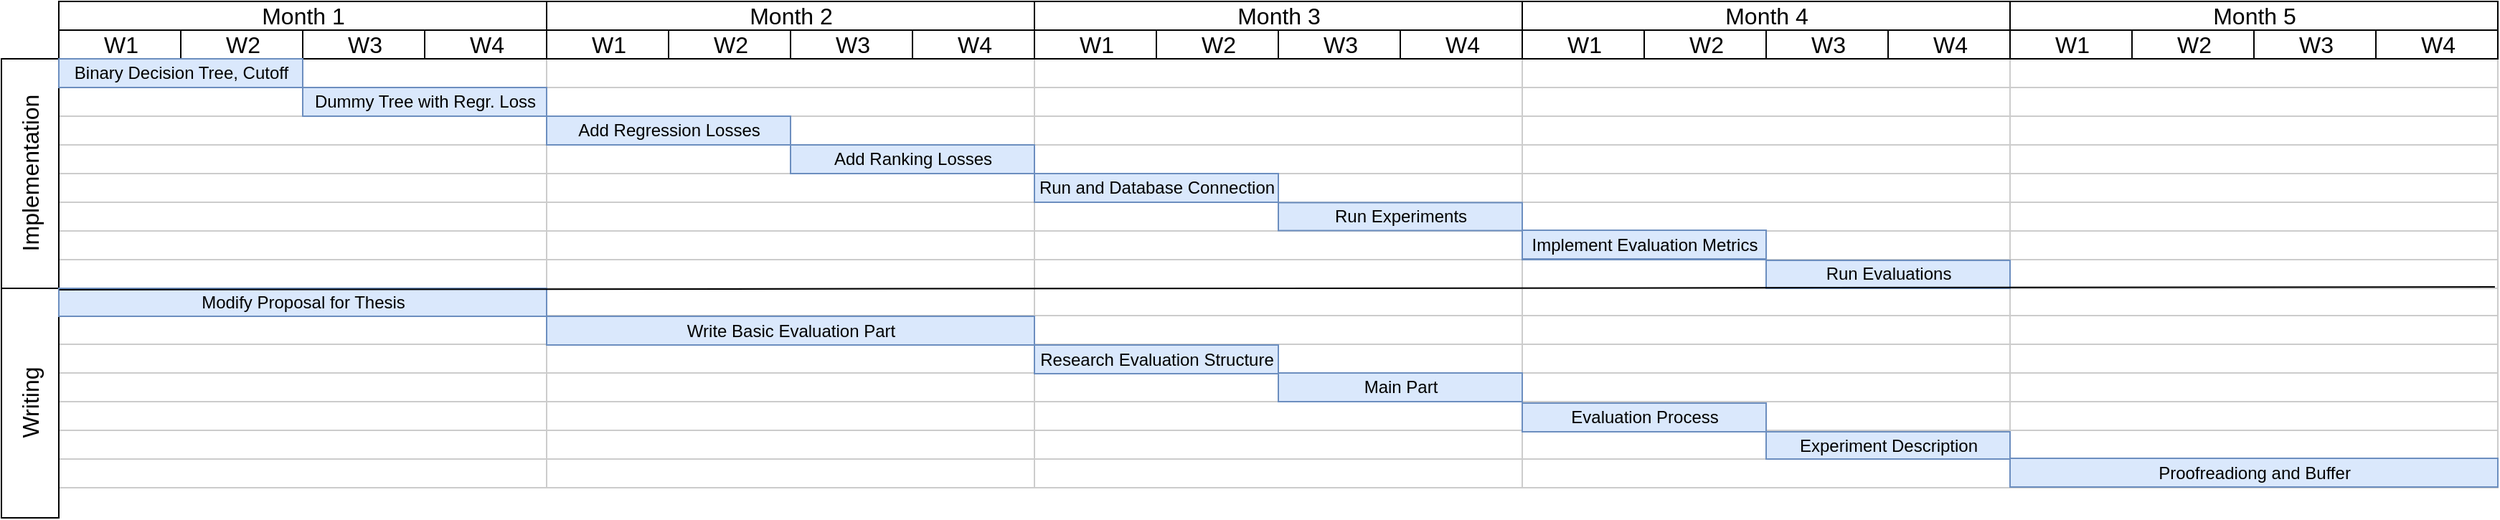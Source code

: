 <mxfile version="15.9.6" type="github">
  <diagram name="Page-1" id="2c4490ee-f0b8-94ab-5012-d5dc3445f7a3">
    <mxGraphModel dx="2062" dy="1154" grid="1" gridSize="10" guides="1" tooltips="1" connect="0" arrows="1" fold="1" page="1" pageScale="1.5" pageWidth="1169" pageHeight="826" background="none" math="0" shadow="0">
      <root>
        <mxCell id="0" style=";html=1;" />
        <mxCell id="1" style=";html=1;" parent="0" />
        <mxCell id="OITDRaYUlJs_esaPdnm7-157" value="Month 1" style="strokeWidth=1;fontStyle=0;html=1;fontSize=16;" vertex="1" parent="1">
          <mxGeometry x="40" y="440" width="340.0" height="20" as="geometry" />
        </mxCell>
        <mxCell id="OITDRaYUlJs_esaPdnm7-158" value="" style="align=left;strokeColor=#CCCCCC;html=1;" vertex="1" parent="1">
          <mxGeometry x="40" y="480" width="340.0" height="20" as="geometry" />
        </mxCell>
        <mxCell id="OITDRaYUlJs_esaPdnm7-159" value="" style="align=left;strokeColor=#CCCCCC;html=1;" vertex="1" parent="1">
          <mxGeometry x="40" y="500" width="340.0" height="20" as="geometry" />
        </mxCell>
        <mxCell id="OITDRaYUlJs_esaPdnm7-160" value="" style="align=left;strokeColor=#CCCCCC;html=1;" vertex="1" parent="1">
          <mxGeometry x="40" y="520" width="340.0" height="20" as="geometry" />
        </mxCell>
        <mxCell id="OITDRaYUlJs_esaPdnm7-161" value="" style="align=left;strokeColor=#CCCCCC;html=1;" vertex="1" parent="1">
          <mxGeometry x="40" y="540" width="340.0" height="20" as="geometry" />
        </mxCell>
        <mxCell id="OITDRaYUlJs_esaPdnm7-162" value="" style="align=left;strokeColor=#CCCCCC;html=1;" vertex="1" parent="1">
          <mxGeometry x="40" y="560" width="340.0" height="20" as="geometry" />
        </mxCell>
        <mxCell id="OITDRaYUlJs_esaPdnm7-163" value="" style="align=left;strokeColor=#CCCCCC;html=1;" vertex="1" parent="1">
          <mxGeometry x="40" y="580" width="340.0" height="20" as="geometry" />
        </mxCell>
        <mxCell id="OITDRaYUlJs_esaPdnm7-164" value="" style="align=left;strokeColor=#CCCCCC;html=1;" vertex="1" parent="1">
          <mxGeometry x="40" y="600" width="340.0" height="20" as="geometry" />
        </mxCell>
        <mxCell id="OITDRaYUlJs_esaPdnm7-165" value="" style="align=left;strokeColor=#CCCCCC;html=1;" vertex="1" parent="1">
          <mxGeometry x="40" y="620" width="340.0" height="20" as="geometry" />
        </mxCell>
        <mxCell id="OITDRaYUlJs_esaPdnm7-166" value="" style="align=left;strokeColor=#CCCCCC;html=1;" vertex="1" parent="1">
          <mxGeometry x="40" y="640" width="340.0" height="19" as="geometry" />
        </mxCell>
        <mxCell id="OITDRaYUlJs_esaPdnm7-167" value="" style="align=left;strokeColor=#CCCCCC;html=1;" vertex="1" parent="1">
          <mxGeometry x="40" y="659" width="340.0" height="20" as="geometry" />
        </mxCell>
        <mxCell id="OITDRaYUlJs_esaPdnm7-168" value="" style="align=left;strokeColor=#CCCCCC;html=1;" vertex="1" parent="1">
          <mxGeometry x="40" y="679" width="340.0" height="20" as="geometry" />
        </mxCell>
        <mxCell id="OITDRaYUlJs_esaPdnm7-169" value="" style="align=left;strokeColor=#CCCCCC;html=1;" vertex="1" parent="1">
          <mxGeometry x="40" y="699" width="340.0" height="20" as="geometry" />
        </mxCell>
        <mxCell id="OITDRaYUlJs_esaPdnm7-170" value="" style="align=left;strokeColor=#CCCCCC;html=1;" vertex="1" parent="1">
          <mxGeometry x="40" y="719" width="340.0" height="20" as="geometry" />
        </mxCell>
        <mxCell id="OITDRaYUlJs_esaPdnm7-171" value="" style="align=left;strokeColor=#CCCCCC;html=1;" vertex="1" parent="1">
          <mxGeometry x="40" y="739" width="340.0" height="20" as="geometry" />
        </mxCell>
        <mxCell id="OITDRaYUlJs_esaPdnm7-172" value="" style="align=left;strokeColor=#CCCCCC;html=1;" vertex="1" parent="1">
          <mxGeometry x="40" y="759" width="340.0" height="20" as="geometry" />
        </mxCell>
        <mxCell id="OITDRaYUlJs_esaPdnm7-174" value="W1" style="strokeWidth=1;fontStyle=0;html=1;fontSize=16;" vertex="1" parent="1">
          <mxGeometry x="40" y="460" width="85.0" height="20" as="geometry" />
        </mxCell>
        <mxCell id="OITDRaYUlJs_esaPdnm7-175" value="W2" style="strokeWidth=1;fontStyle=0;html=1;fontSize=16;" vertex="1" parent="1">
          <mxGeometry x="125" y="460" width="85.0" height="20" as="geometry" />
        </mxCell>
        <mxCell id="OITDRaYUlJs_esaPdnm7-176" value="W3" style="strokeWidth=1;fontStyle=0;html=1;fontSize=16;" vertex="1" parent="1">
          <mxGeometry x="210" y="460" width="85.0" height="20" as="geometry" />
        </mxCell>
        <mxCell id="OITDRaYUlJs_esaPdnm7-177" value="W4" style="strokeWidth=1;fontStyle=0;html=1;fontSize=16;" vertex="1" parent="1">
          <mxGeometry x="295" y="460" width="85.0" height="20" as="geometry" />
        </mxCell>
        <mxCell id="OITDRaYUlJs_esaPdnm7-135" value="Month 2" style="strokeWidth=1;fontStyle=0;html=1;fontSize=16;" vertex="1" parent="1">
          <mxGeometry x="380" y="440" width="340.0" height="20" as="geometry" />
        </mxCell>
        <mxCell id="OITDRaYUlJs_esaPdnm7-136" value="" style="align=left;strokeColor=#CCCCCC;html=1;" vertex="1" parent="1">
          <mxGeometry x="380" y="480" width="340.0" height="20" as="geometry" />
        </mxCell>
        <mxCell id="OITDRaYUlJs_esaPdnm7-137" value="" style="align=left;strokeColor=#CCCCCC;html=1;" vertex="1" parent="1">
          <mxGeometry x="380" y="500" width="340.0" height="20" as="geometry" />
        </mxCell>
        <mxCell id="OITDRaYUlJs_esaPdnm7-138" value="" style="align=left;strokeColor=#CCCCCC;html=1;" vertex="1" parent="1">
          <mxGeometry x="380" y="520" width="340.0" height="20" as="geometry" />
        </mxCell>
        <mxCell id="OITDRaYUlJs_esaPdnm7-139" value="" style="align=left;strokeColor=#CCCCCC;html=1;" vertex="1" parent="1">
          <mxGeometry x="380" y="540" width="340.0" height="20" as="geometry" />
        </mxCell>
        <mxCell id="OITDRaYUlJs_esaPdnm7-140" value="" style="align=left;strokeColor=#CCCCCC;html=1;" vertex="1" parent="1">
          <mxGeometry x="380" y="560" width="340.0" height="20" as="geometry" />
        </mxCell>
        <mxCell id="OITDRaYUlJs_esaPdnm7-141" value="" style="align=left;strokeColor=#CCCCCC;html=1;" vertex="1" parent="1">
          <mxGeometry x="380" y="580" width="340.0" height="20" as="geometry" />
        </mxCell>
        <mxCell id="OITDRaYUlJs_esaPdnm7-142" value="" style="align=left;strokeColor=#CCCCCC;html=1;" vertex="1" parent="1">
          <mxGeometry x="380" y="600" width="340.0" height="20" as="geometry" />
        </mxCell>
        <mxCell id="OITDRaYUlJs_esaPdnm7-143" value="" style="align=left;strokeColor=#CCCCCC;html=1;" vertex="1" parent="1">
          <mxGeometry x="380" y="620" width="340.0" height="20" as="geometry" />
        </mxCell>
        <mxCell id="OITDRaYUlJs_esaPdnm7-144" value="" style="align=left;strokeColor=#CCCCCC;html=1;" vertex="1" parent="1">
          <mxGeometry x="380" y="640" width="340.0" height="19" as="geometry" />
        </mxCell>
        <mxCell id="OITDRaYUlJs_esaPdnm7-145" value="" style="align=left;strokeColor=#CCCCCC;html=1;" vertex="1" parent="1">
          <mxGeometry x="380" y="659" width="340.0" height="20" as="geometry" />
        </mxCell>
        <mxCell id="OITDRaYUlJs_esaPdnm7-146" value="" style="align=left;strokeColor=#CCCCCC;html=1;" vertex="1" parent="1">
          <mxGeometry x="380" y="679" width="340.0" height="20" as="geometry" />
        </mxCell>
        <mxCell id="OITDRaYUlJs_esaPdnm7-147" value="" style="align=left;strokeColor=#CCCCCC;html=1;" vertex="1" parent="1">
          <mxGeometry x="380" y="699" width="340.0" height="20" as="geometry" />
        </mxCell>
        <mxCell id="OITDRaYUlJs_esaPdnm7-148" value="" style="align=left;strokeColor=#CCCCCC;html=1;" vertex="1" parent="1">
          <mxGeometry x="380" y="719" width="340.0" height="20" as="geometry" />
        </mxCell>
        <mxCell id="OITDRaYUlJs_esaPdnm7-149" value="" style="align=left;strokeColor=#CCCCCC;html=1;" vertex="1" parent="1">
          <mxGeometry x="380" y="739" width="340.0" height="20" as="geometry" />
        </mxCell>
        <mxCell id="OITDRaYUlJs_esaPdnm7-150" value="" style="align=left;strokeColor=#CCCCCC;html=1;" vertex="1" parent="1">
          <mxGeometry x="380" y="759" width="340.0" height="20" as="geometry" />
        </mxCell>
        <mxCell id="OITDRaYUlJs_esaPdnm7-152" value="W1" style="strokeWidth=1;fontStyle=0;html=1;fontSize=16;" vertex="1" parent="1">
          <mxGeometry x="380" y="460" width="85.0" height="20" as="geometry" />
        </mxCell>
        <mxCell id="OITDRaYUlJs_esaPdnm7-153" value="W2" style="strokeWidth=1;fontStyle=0;html=1;fontSize=16;" vertex="1" parent="1">
          <mxGeometry x="465" y="460" width="85.0" height="20" as="geometry" />
        </mxCell>
        <mxCell id="OITDRaYUlJs_esaPdnm7-154" value="W3" style="strokeWidth=1;fontStyle=0;html=1;fontSize=16;" vertex="1" parent="1">
          <mxGeometry x="550" y="460" width="85.0" height="20" as="geometry" />
        </mxCell>
        <mxCell id="OITDRaYUlJs_esaPdnm7-155" value="W4" style="strokeWidth=1;fontStyle=0;html=1;fontSize=16;" vertex="1" parent="1">
          <mxGeometry x="635" y="460" width="85.0" height="20" as="geometry" />
        </mxCell>
        <mxCell id="OITDRaYUlJs_esaPdnm7-113" value="Month 3" style="strokeWidth=1;fontStyle=0;html=1;fontSize=16;" vertex="1" parent="1">
          <mxGeometry x="720" y="440" width="340.0" height="20" as="geometry" />
        </mxCell>
        <mxCell id="OITDRaYUlJs_esaPdnm7-114" value="" style="align=left;strokeColor=#CCCCCC;html=1;" vertex="1" parent="1">
          <mxGeometry x="720" y="480" width="340.0" height="20" as="geometry" />
        </mxCell>
        <mxCell id="OITDRaYUlJs_esaPdnm7-115" value="" style="align=left;strokeColor=#CCCCCC;html=1;" vertex="1" parent="1">
          <mxGeometry x="720" y="500" width="340.0" height="20" as="geometry" />
        </mxCell>
        <mxCell id="OITDRaYUlJs_esaPdnm7-116" value="" style="align=left;strokeColor=#CCCCCC;html=1;" vertex="1" parent="1">
          <mxGeometry x="720" y="520" width="340.0" height="20" as="geometry" />
        </mxCell>
        <mxCell id="OITDRaYUlJs_esaPdnm7-117" value="" style="align=left;strokeColor=#CCCCCC;html=1;" vertex="1" parent="1">
          <mxGeometry x="720" y="540" width="340.0" height="20" as="geometry" />
        </mxCell>
        <mxCell id="OITDRaYUlJs_esaPdnm7-118" value="" style="align=left;strokeColor=#CCCCCC;html=1;" vertex="1" parent="1">
          <mxGeometry x="720" y="560" width="340.0" height="20" as="geometry" />
        </mxCell>
        <mxCell id="OITDRaYUlJs_esaPdnm7-119" value="" style="align=left;strokeColor=#CCCCCC;html=1;" vertex="1" parent="1">
          <mxGeometry x="720" y="580" width="340.0" height="20" as="geometry" />
        </mxCell>
        <mxCell id="OITDRaYUlJs_esaPdnm7-120" value="" style="align=left;strokeColor=#CCCCCC;html=1;" vertex="1" parent="1">
          <mxGeometry x="720" y="600" width="340.0" height="20" as="geometry" />
        </mxCell>
        <mxCell id="OITDRaYUlJs_esaPdnm7-121" value="" style="align=left;strokeColor=#CCCCCC;html=1;" vertex="1" parent="1">
          <mxGeometry x="720" y="620" width="340.0" height="20" as="geometry" />
        </mxCell>
        <mxCell id="OITDRaYUlJs_esaPdnm7-122" value="" style="align=left;strokeColor=#CCCCCC;html=1;" vertex="1" parent="1">
          <mxGeometry x="720" y="640" width="340.0" height="19" as="geometry" />
        </mxCell>
        <mxCell id="OITDRaYUlJs_esaPdnm7-123" value="" style="align=left;strokeColor=#CCCCCC;html=1;" vertex="1" parent="1">
          <mxGeometry x="720" y="659" width="340.0" height="20" as="geometry" />
        </mxCell>
        <mxCell id="OITDRaYUlJs_esaPdnm7-124" value="" style="align=left;strokeColor=#CCCCCC;html=1;" vertex="1" parent="1">
          <mxGeometry x="720" y="679" width="340.0" height="20" as="geometry" />
        </mxCell>
        <mxCell id="OITDRaYUlJs_esaPdnm7-125" value="" style="align=left;strokeColor=#CCCCCC;html=1;" vertex="1" parent="1">
          <mxGeometry x="720" y="699" width="340.0" height="20" as="geometry" />
        </mxCell>
        <mxCell id="OITDRaYUlJs_esaPdnm7-126" value="" style="align=left;strokeColor=#CCCCCC;html=1;" vertex="1" parent="1">
          <mxGeometry x="720" y="719" width="340.0" height="20" as="geometry" />
        </mxCell>
        <mxCell id="OITDRaYUlJs_esaPdnm7-127" value="" style="align=left;strokeColor=#CCCCCC;html=1;" vertex="1" parent="1">
          <mxGeometry x="720" y="739" width="340.0" height="20" as="geometry" />
        </mxCell>
        <mxCell id="OITDRaYUlJs_esaPdnm7-128" value="" style="align=left;strokeColor=#CCCCCC;html=1;" vertex="1" parent="1">
          <mxGeometry x="720" y="759" width="340.0" height="20" as="geometry" />
        </mxCell>
        <mxCell id="OITDRaYUlJs_esaPdnm7-130" value="W1" style="strokeWidth=1;fontStyle=0;html=1;fontSize=16;" vertex="1" parent="1">
          <mxGeometry x="720" y="460" width="85.0" height="20" as="geometry" />
        </mxCell>
        <mxCell id="OITDRaYUlJs_esaPdnm7-131" value="W2" style="strokeWidth=1;fontStyle=0;html=1;fontSize=16;" vertex="1" parent="1">
          <mxGeometry x="805" y="460" width="85.0" height="20" as="geometry" />
        </mxCell>
        <mxCell id="OITDRaYUlJs_esaPdnm7-132" value="W3" style="strokeWidth=1;fontStyle=0;html=1;fontSize=16;" vertex="1" parent="1">
          <mxGeometry x="890" y="460" width="85.0" height="20" as="geometry" />
        </mxCell>
        <mxCell id="OITDRaYUlJs_esaPdnm7-133" value="W4" style="strokeWidth=1;fontStyle=0;html=1;fontSize=16;" vertex="1" parent="1">
          <mxGeometry x="975" y="460" width="85.0" height="20" as="geometry" />
        </mxCell>
        <mxCell id="7a8b956e7d50b54d-109" value="Month 4" style="strokeWidth=1;fontStyle=0;html=1;fontSize=16;" parent="1" vertex="1">
          <mxGeometry x="1060" y="440" width="340.0" height="20" as="geometry" />
        </mxCell>
        <mxCell id="7a8b956e7d50b54d-225" value="" style="align=left;strokeColor=#CCCCCC;html=1;" parent="1" vertex="1">
          <mxGeometry x="1060" y="480" width="340.0" height="20" as="geometry" />
        </mxCell>
        <mxCell id="7a8b956e7d50b54d-226" value="" style="align=left;strokeColor=#CCCCCC;html=1;" parent="1" vertex="1">
          <mxGeometry x="1060" y="500" width="340.0" height="20" as="geometry" />
        </mxCell>
        <mxCell id="7a8b956e7d50b54d-227" value="" style="align=left;strokeColor=#CCCCCC;html=1;" parent="1" vertex="1">
          <mxGeometry x="1060" y="520" width="340.0" height="20" as="geometry" />
        </mxCell>
        <mxCell id="7a8b956e7d50b54d-228" value="" style="align=left;strokeColor=#CCCCCC;html=1;" parent="1" vertex="1">
          <mxGeometry x="1060" y="540" width="340.0" height="20" as="geometry" />
        </mxCell>
        <mxCell id="7a8b956e7d50b54d-229" value="" style="align=left;strokeColor=#CCCCCC;html=1;" parent="1" vertex="1">
          <mxGeometry x="1060" y="560" width="340.0" height="20" as="geometry" />
        </mxCell>
        <mxCell id="7a8b956e7d50b54d-230" value="" style="align=left;strokeColor=#CCCCCC;html=1;" parent="1" vertex="1">
          <mxGeometry x="1060" y="580" width="340.0" height="20" as="geometry" />
        </mxCell>
        <mxCell id="7a8b956e7d50b54d-231" value="" style="align=left;strokeColor=#CCCCCC;html=1;" parent="1" vertex="1">
          <mxGeometry x="1060" y="600" width="340.0" height="20" as="geometry" />
        </mxCell>
        <mxCell id="7a8b956e7d50b54d-232" value="" style="align=left;strokeColor=#CCCCCC;html=1;" parent="1" vertex="1">
          <mxGeometry x="1060" y="620" width="340.0" height="20" as="geometry" />
        </mxCell>
        <mxCell id="7a8b956e7d50b54d-233" value="" style="align=left;strokeColor=#CCCCCC;html=1;" parent="1" vertex="1">
          <mxGeometry x="1060" y="640" width="340.0" height="19" as="geometry" />
        </mxCell>
        <mxCell id="7a8b956e7d50b54d-234" value="" style="align=left;strokeColor=#CCCCCC;html=1;" parent="1" vertex="1">
          <mxGeometry x="1060" y="659" width="340.0" height="20" as="geometry" />
        </mxCell>
        <mxCell id="7a8b956e7d50b54d-235" value="" style="align=left;strokeColor=#CCCCCC;html=1;" parent="1" vertex="1">
          <mxGeometry x="1060" y="679" width="340.0" height="20" as="geometry" />
        </mxCell>
        <mxCell id="7a8b956e7d50b54d-236" value="" style="align=left;strokeColor=#CCCCCC;html=1;" parent="1" vertex="1">
          <mxGeometry x="1060" y="699" width="340.0" height="20" as="geometry" />
        </mxCell>
        <mxCell id="7a8b956e7d50b54d-237" value="" style="align=left;strokeColor=#CCCCCC;html=1;" parent="1" vertex="1">
          <mxGeometry x="1060" y="719" width="340.0" height="20" as="geometry" />
        </mxCell>
        <mxCell id="7a8b956e7d50b54d-238" value="" style="align=left;strokeColor=#CCCCCC;html=1;" parent="1" vertex="1">
          <mxGeometry x="1060" y="739" width="340.0" height="20" as="geometry" />
        </mxCell>
        <mxCell id="7a8b956e7d50b54d-239" value="" style="align=left;strokeColor=#CCCCCC;html=1;" parent="1" vertex="1">
          <mxGeometry x="1060" y="759" width="340.0" height="20" as="geometry" />
        </mxCell>
        <mxCell id="7a8b956e7d50b54d-110" value="W1" style="strokeWidth=1;fontStyle=0;html=1;fontSize=16;" parent="1" vertex="1">
          <mxGeometry x="1060" y="460" width="85.0" height="20" as="geometry" />
        </mxCell>
        <mxCell id="7a8b956e7d50b54d-111" value="W2" style="strokeWidth=1;fontStyle=0;html=1;fontSize=16;" parent="1" vertex="1">
          <mxGeometry x="1145" y="460" width="85.0" height="20" as="geometry" />
        </mxCell>
        <mxCell id="7a8b956e7d50b54d-112" value="W3" style="strokeWidth=1;fontStyle=0;html=1;fontSize=16;" parent="1" vertex="1">
          <mxGeometry x="1230" y="460" width="85.0" height="20" as="geometry" />
        </mxCell>
        <mxCell id="7a8b956e7d50b54d-113" value="W4" style="strokeWidth=1;fontStyle=0;html=1;fontSize=16;" parent="1" vertex="1">
          <mxGeometry x="1315" y="460" width="85.0" height="20" as="geometry" />
        </mxCell>
        <mxCell id="OITDRaYUlJs_esaPdnm7-179" value="Month 5" style="strokeWidth=1;fontStyle=0;html=1;fontSize=16;" vertex="1" parent="1">
          <mxGeometry x="1400" y="440" width="340.0" height="20" as="geometry" />
        </mxCell>
        <mxCell id="OITDRaYUlJs_esaPdnm7-180" value="" style="align=left;strokeColor=#CCCCCC;html=1;" vertex="1" parent="1">
          <mxGeometry x="1400" y="480" width="340.0" height="20" as="geometry" />
        </mxCell>
        <mxCell id="OITDRaYUlJs_esaPdnm7-181" value="" style="align=left;strokeColor=#CCCCCC;html=1;" vertex="1" parent="1">
          <mxGeometry x="1400" y="500" width="340.0" height="20" as="geometry" />
        </mxCell>
        <mxCell id="OITDRaYUlJs_esaPdnm7-182" value="" style="align=left;strokeColor=#CCCCCC;html=1;" vertex="1" parent="1">
          <mxGeometry x="1400" y="520" width="340.0" height="20" as="geometry" />
        </mxCell>
        <mxCell id="OITDRaYUlJs_esaPdnm7-183" value="" style="align=left;strokeColor=#CCCCCC;html=1;" vertex="1" parent="1">
          <mxGeometry x="1400" y="540" width="340.0" height="20" as="geometry" />
        </mxCell>
        <mxCell id="OITDRaYUlJs_esaPdnm7-184" value="" style="align=left;strokeColor=#CCCCCC;html=1;" vertex="1" parent="1">
          <mxGeometry x="1400" y="560" width="340.0" height="20" as="geometry" />
        </mxCell>
        <mxCell id="OITDRaYUlJs_esaPdnm7-185" value="" style="align=left;strokeColor=#CCCCCC;html=1;" vertex="1" parent="1">
          <mxGeometry x="1400" y="580" width="340.0" height="20" as="geometry" />
        </mxCell>
        <mxCell id="OITDRaYUlJs_esaPdnm7-186" value="" style="align=left;strokeColor=#CCCCCC;html=1;" vertex="1" parent="1">
          <mxGeometry x="1400" y="600" width="340.0" height="20" as="geometry" />
        </mxCell>
        <mxCell id="OITDRaYUlJs_esaPdnm7-187" value="" style="align=left;strokeColor=#CCCCCC;html=1;" vertex="1" parent="1">
          <mxGeometry x="1400" y="620" width="340.0" height="20" as="geometry" />
        </mxCell>
        <mxCell id="OITDRaYUlJs_esaPdnm7-188" value="" style="align=left;strokeColor=#CCCCCC;html=1;" vertex="1" parent="1">
          <mxGeometry x="1400" y="640" width="340" height="19" as="geometry" />
        </mxCell>
        <mxCell id="OITDRaYUlJs_esaPdnm7-189" value="" style="align=left;strokeColor=#CCCCCC;html=1;" vertex="1" parent="1">
          <mxGeometry x="1400" y="659" width="340.0" height="20" as="geometry" />
        </mxCell>
        <mxCell id="OITDRaYUlJs_esaPdnm7-190" value="" style="align=left;strokeColor=#CCCCCC;html=1;" vertex="1" parent="1">
          <mxGeometry x="1400" y="679" width="340.0" height="20" as="geometry" />
        </mxCell>
        <mxCell id="OITDRaYUlJs_esaPdnm7-191" value="" style="align=left;strokeColor=#CCCCCC;html=1;" vertex="1" parent="1">
          <mxGeometry x="1400" y="699" width="340.0" height="20" as="geometry" />
        </mxCell>
        <mxCell id="OITDRaYUlJs_esaPdnm7-192" value="" style="align=left;strokeColor=#CCCCCC;html=1;" vertex="1" parent="1">
          <mxGeometry x="1400" y="719" width="340.0" height="20" as="geometry" />
        </mxCell>
        <mxCell id="OITDRaYUlJs_esaPdnm7-193" value="" style="align=left;strokeColor=#CCCCCC;html=1;" vertex="1" parent="1">
          <mxGeometry x="1400" y="739" width="340.0" height="20" as="geometry" />
        </mxCell>
        <mxCell id="OITDRaYUlJs_esaPdnm7-194" value="" style="align=left;strokeColor=#CCCCCC;html=1;" vertex="1" parent="1">
          <mxGeometry x="1400" y="759" width="340.0" height="20" as="geometry" />
        </mxCell>
        <mxCell id="OITDRaYUlJs_esaPdnm7-196" value="W1" style="strokeWidth=1;fontStyle=0;html=1;fontSize=16;" vertex="1" parent="1">
          <mxGeometry x="1400" y="460" width="85.0" height="20" as="geometry" />
        </mxCell>
        <mxCell id="OITDRaYUlJs_esaPdnm7-197" value="W2" style="strokeWidth=1;fontStyle=0;html=1;fontSize=16;" vertex="1" parent="1">
          <mxGeometry x="1485" y="460" width="85.0" height="20" as="geometry" />
        </mxCell>
        <mxCell id="OITDRaYUlJs_esaPdnm7-198" value="W3" style="strokeWidth=1;fontStyle=0;html=1;fontSize=16;" vertex="1" parent="1">
          <mxGeometry x="1570" y="460" width="85.0" height="20" as="geometry" />
        </mxCell>
        <mxCell id="OITDRaYUlJs_esaPdnm7-199" value="W4" style="strokeWidth=1;fontStyle=0;html=1;fontSize=16;" vertex="1" parent="1">
          <mxGeometry x="1655" y="460" width="85.0" height="20" as="geometry" />
        </mxCell>
        <mxCell id="OITDRaYUlJs_esaPdnm7-205" value="Implementation" style="strokeWidth=1;fontStyle=0;html=1;verticalAlign=middle;horizontal=0;fontSize=16;" vertex="1" parent="1">
          <mxGeometry y="480" width="40" height="160" as="geometry" />
        </mxCell>
        <mxCell id="OITDRaYUlJs_esaPdnm7-207" value="Writing" style="strokeWidth=1;fontStyle=0;html=1;horizontal=0;fontSize=16;" vertex="1" parent="1">
          <mxGeometry y="640" width="40" height="160" as="geometry" />
        </mxCell>
        <mxCell id="7a8b956e7d50b54d-358" value="Binary Decision Tree, Cutoff" style="align=center;strokeColor=#6c8ebf;html=1;fillColor=#dae8fc;" parent="1" vertex="1">
          <mxGeometry x="40" y="480" width="170" height="20" as="geometry" />
        </mxCell>
        <mxCell id="OITDRaYUlJs_esaPdnm7-215" value="Dummy Tree with Regr Loss" style="align=center;strokeColor=#6c8ebf;html=1;fillColor=#dae8fc;" vertex="1" parent="1">
          <mxGeometry x="210" y="500" width="170" height="20" as="geometry" />
        </mxCell>
        <mxCell id="OITDRaYUlJs_esaPdnm7-216" value="Add Regression Losses" style="align=center;strokeColor=#6c8ebf;html=1;fillColor=#dae8fc;" vertex="1" parent="1">
          <mxGeometry x="380" y="520" width="170" height="20" as="geometry" />
        </mxCell>
        <mxCell id="OITDRaYUlJs_esaPdnm7-217" value="Add Ranking Losses" style="align=center;strokeColor=#6c8ebf;html=1;fillColor=#dae8fc;" vertex="1" parent="1">
          <mxGeometry x="550" y="540" width="170" height="20" as="geometry" />
        </mxCell>
        <mxCell id="OITDRaYUlJs_esaPdnm7-218" value="Run and Database Connection" style="align=center;strokeColor=#6c8ebf;html=1;fillColor=#dae8fc;" vertex="1" parent="1">
          <mxGeometry x="720" y="560" width="170" height="20" as="geometry" />
        </mxCell>
        <mxCell id="OITDRaYUlJs_esaPdnm7-220" value="Modify Proposal for Thesis" style="align=center;strokeColor=#6c8ebf;html=1;fillColor=#dae8fc;" vertex="1" parent="1">
          <mxGeometry x="40" y="640" width="340" height="19.5" as="geometry" />
        </mxCell>
        <mxCell id="OITDRaYUlJs_esaPdnm7-221" value="Write Basic Evaluation Part" style="align=center;strokeColor=#6c8ebf;html=1;fillColor=#dae8fc;" vertex="1" parent="1">
          <mxGeometry x="380" y="659.5" width="340" height="20" as="geometry" />
        </mxCell>
        <mxCell id="OITDRaYUlJs_esaPdnm7-222" value="Implement evaluation metrics" style="align=left;strokeColor=#6c8ebf;html=1;fillColor=#dae8fc;" vertex="1" parent="1">
          <mxGeometry x="1060" y="600" width="170" height="20" as="geometry" />
        </mxCell>
        <mxCell id="OITDRaYUlJs_esaPdnm7-224" value="Research Evaluation Structure" style="align=center;strokeColor=#6c8ebf;html=1;fillColor=#dae8fc;" vertex="1" parent="1">
          <mxGeometry x="720" y="679.5" width="170" height="20" as="geometry" />
        </mxCell>
        <mxCell id="OITDRaYUlJs_esaPdnm7-226" value="Proofreadiong and Buffer" style="align=left;strokeColor=#6c8ebf;html=1;fillColor=#dae8fc;" vertex="1" parent="1">
          <mxGeometry x="1400" y="758.5" width="340" height="20" as="geometry" />
        </mxCell>
        <mxCell id="OITDRaYUlJs_esaPdnm7-228" value="Main Part" style="align=center;strokeColor=#6c8ebf;html=1;fillColor=#dae8fc;" vertex="1" parent="1">
          <mxGeometry x="890" y="699" width="170" height="20" as="geometry" />
        </mxCell>
        <mxCell id="OITDRaYUlJs_esaPdnm7-230" value="Implement evaluation metrics" style="align=center;strokeColor=#6c8ebf;html=1;fillColor=#dae8fc;" vertex="1" parent="1">
          <mxGeometry x="1060" y="599.5" width="170" height="20" as="geometry" />
        </mxCell>
        <mxCell id="OITDRaYUlJs_esaPdnm7-233" value="Implement Evaluation Metrics" style="align=center;strokeColor=#6c8ebf;html=1;fillColor=#dae8fc;" vertex="1" parent="1">
          <mxGeometry x="1060" y="599.5" width="170" height="20" as="geometry" />
        </mxCell>
        <mxCell id="OITDRaYUlJs_esaPdnm7-234" value="Run Experiments" style="align=center;strokeColor=#6c8ebf;html=1;fillColor=#dae8fc;" vertex="1" parent="1">
          <mxGeometry x="890" y="580.25" width="170" height="19.5" as="geometry" />
        </mxCell>
        <mxCell id="OITDRaYUlJs_esaPdnm7-235" value="Run and Database Connection" style="align=center;strokeColor=#6c8ebf;html=1;fillColor=#dae8fc;" vertex="1" parent="1">
          <mxGeometry x="720" y="560" width="170" height="20" as="geometry" />
        </mxCell>
        <mxCell id="OITDRaYUlJs_esaPdnm7-236" value="Add Ranking Losses" style="align=center;strokeColor=#6c8ebf;html=1;fillColor=#dae8fc;" vertex="1" parent="1">
          <mxGeometry x="550" y="540" width="170" height="20" as="geometry" />
        </mxCell>
        <mxCell id="OITDRaYUlJs_esaPdnm7-237" value="Add Regression Losses" style="align=center;strokeColor=#6c8ebf;html=1;fillColor=#dae8fc;" vertex="1" parent="1">
          <mxGeometry x="380" y="520" width="170" height="20" as="geometry" />
        </mxCell>
        <mxCell id="OITDRaYUlJs_esaPdnm7-238" value="Dummy Tree with Regr. Loss" style="align=center;strokeColor=#6c8ebf;html=1;fillColor=#dae8fc;" vertex="1" parent="1">
          <mxGeometry x="210" y="500" width="170" height="20" as="geometry" />
        </mxCell>
        <mxCell id="OITDRaYUlJs_esaPdnm7-239" value="Binary Decision Tree, Cutoff" style="align=center;strokeColor=#6c8ebf;html=1;fillColor=#dae8fc;" vertex="1" parent="1">
          <mxGeometry x="40" y="480" width="170" height="20" as="geometry" />
        </mxCell>
        <mxCell id="OITDRaYUlJs_esaPdnm7-240" value="Proofreadiong and Buffer" style="align=center;strokeColor=#6c8ebf;html=1;fillColor=#dae8fc;" vertex="1" parent="1">
          <mxGeometry x="1400" y="758.5" width="340" height="20" as="geometry" />
        </mxCell>
        <mxCell id="OITDRaYUlJs_esaPdnm7-241" value="Experiment Description" style="align=center;strokeColor=#6c8ebf;html=1;fillColor=#dae8fc;" vertex="1" parent="1">
          <mxGeometry x="1230" y="740" width="170" height="19" as="geometry" />
        </mxCell>
        <mxCell id="OITDRaYUlJs_esaPdnm7-242" value="Evaluation Process" style="align=center;strokeColor=#6c8ebf;html=1;fillColor=#dae8fc;" vertex="1" parent="1">
          <mxGeometry x="1060" y="720" width="170" height="20" as="geometry" />
        </mxCell>
        <mxCell id="OITDRaYUlJs_esaPdnm7-232" value="Run Evaluations" style="align=center;strokeColor=#6c8ebf;html=1;fillColor=#dae8fc;" vertex="1" parent="1">
          <mxGeometry x="1230" y="620.5" width="170" height="19.5" as="geometry" />
        </mxCell>
        <mxCell id="OITDRaYUlJs_esaPdnm7-204" value="" style="endArrow=none;html=1;rounded=0;entryX=0.994;entryY=0.95;entryDx=0;entryDy=0;entryPerimeter=0;startArrow=none;exitX=0.001;exitY=1.05;exitDx=0;exitDy=0;exitPerimeter=0;" edge="1" parent="1" source="OITDRaYUlJs_esaPdnm7-165" target="OITDRaYUlJs_esaPdnm7-187">
          <mxGeometry width="50" height="50" relative="1" as="geometry">
            <mxPoint y="639" as="sourcePoint" />
            <mxPoint x="860" y="530" as="targetPoint" />
          </mxGeometry>
        </mxCell>
      </root>
    </mxGraphModel>
  </diagram>
</mxfile>
